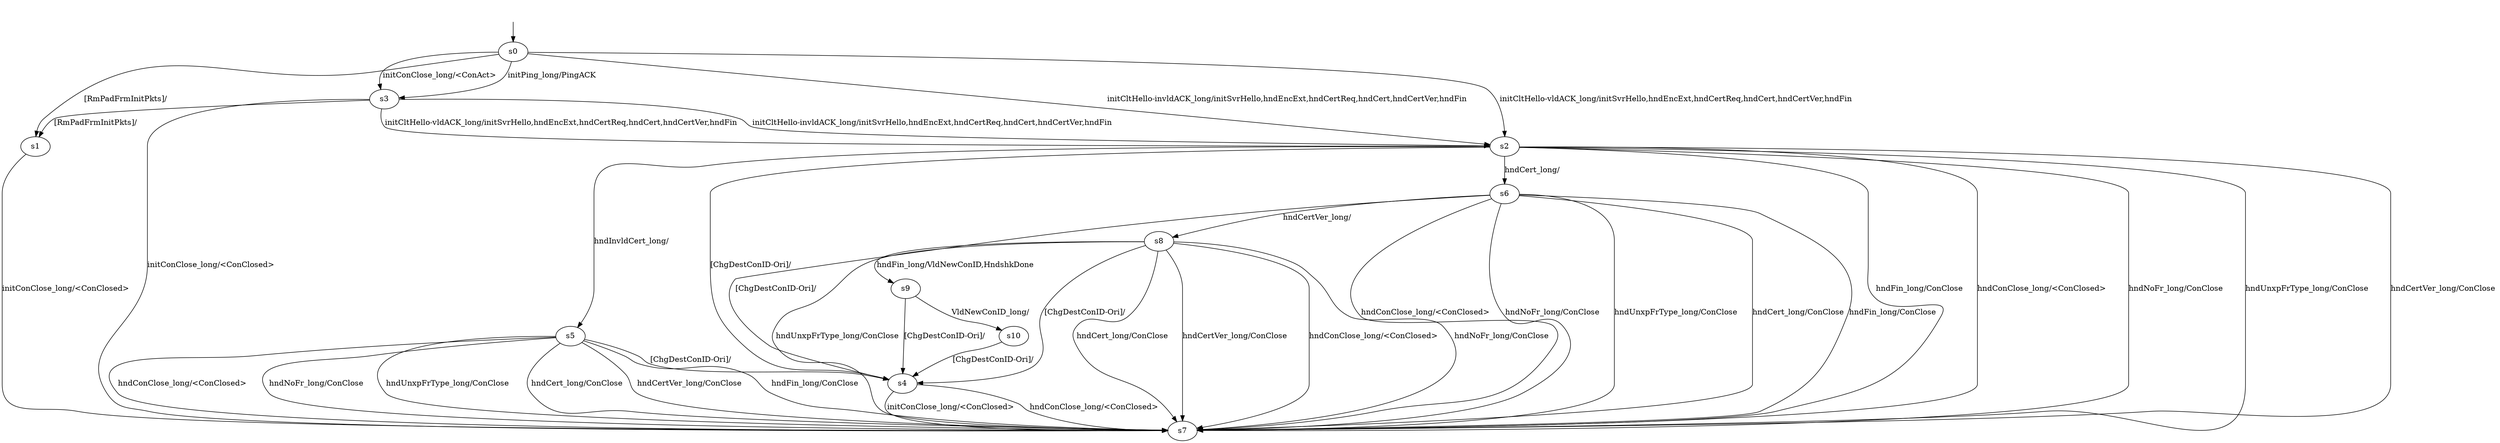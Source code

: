 digraph "../results/picoModels/pico-BWCA-lCS-0/learnedModel" {
s0 [label=s0];
s1 [label=s1];
s2 [label=s2];
s3 [label=s3];
s4 [label=s4];
s5 [label=s5];
s6 [label=s6];
s7 [label=s7];
s8 [label=s8];
s9 [label=s9];
s10 [label=s10];
s0 -> s3  [label="initPing_long/PingACK "];
s0 -> s3  [label="initConClose_long/<ConAct> "];
s0 -> s2  [label="initCltHello-vldACK_long/initSvrHello,hndEncExt,hndCertReq,hndCert,hndCertVer,hndFin "];
s0 -> s2  [label="initCltHello-invldACK_long/initSvrHello,hndEncExt,hndCertReq,hndCert,hndCertVer,hndFin "];
s0 -> s1  [label="[RmPadFrmInitPkts]/ "];
s1 -> s7  [label="initConClose_long/<ConClosed> "];
s2 -> s7  [label="hndFin_long/ConClose "];
s2 -> s7  [label="hndConClose_long/<ConClosed> "];
s2 -> s7  [label="hndNoFr_long/ConClose "];
s2 -> s7  [label="hndUnxpFrType_long/ConClose "];
s2 -> s6  [label="hndCert_long/ "];
s2 -> s7  [label="hndCertVer_long/ConClose "];
s2 -> s5  [label="hndInvldCert_long/ "];
s2 -> s4  [label="[ChgDestConID-Ori]/ "];
s3 -> s7  [label="initConClose_long/<ConClosed> "];
s3 -> s2  [label="initCltHello-vldACK_long/initSvrHello,hndEncExt,hndCertReq,hndCert,hndCertVer,hndFin "];
s3 -> s2  [label="initCltHello-invldACK_long/initSvrHello,hndEncExt,hndCertReq,hndCert,hndCertVer,hndFin "];
s3 -> s1  [label="[RmPadFrmInitPkts]/ "];
s4 -> s7  [label="initConClose_long/<ConClosed> "];
s4 -> s7  [label="hndConClose_long/<ConClosed> "];
s5 -> s7  [label="hndFin_long/ConClose "];
s5 -> s7  [label="hndConClose_long/<ConClosed> "];
s5 -> s7  [label="hndNoFr_long/ConClose "];
s5 -> s7  [label="hndUnxpFrType_long/ConClose "];
s5 -> s7  [label="hndCert_long/ConClose "];
s5 -> s7  [label="hndCertVer_long/ConClose "];
s5 -> s4  [label="[ChgDestConID-Ori]/ "];
s6 -> s7  [label="hndFin_long/ConClose "];
s6 -> s7  [label="hndConClose_long/<ConClosed> "];
s6 -> s7  [label="hndNoFr_long/ConClose "];
s6 -> s7  [label="hndUnxpFrType_long/ConClose "];
s6 -> s7  [label="hndCert_long/ConClose "];
s6 -> s8  [label="hndCertVer_long/ "];
s6 -> s4  [label="[ChgDestConID-Ori]/ "];
s8 -> s9  [label="hndFin_long/VldNewConID,HndshkDone "];
s8 -> s7  [label="hndConClose_long/<ConClosed> "];
s8 -> s7  [label="hndNoFr_long/ConClose "];
s8 -> s7  [label="hndUnxpFrType_long/ConClose "];
s8 -> s7  [label="hndCert_long/ConClose "];
s8 -> s7  [label="hndCertVer_long/ConClose "];
s8 -> s4  [label="[ChgDestConID-Ori]/ "];
s9 -> s10  [label="VldNewConID_long/ "];
s9 -> s4  [label="[ChgDestConID-Ori]/ "];
s10 -> s4  [label="[ChgDestConID-Ori]/ "];
__start0 [label="", shape=none];
__start0 -> s0  [label=""];
}
